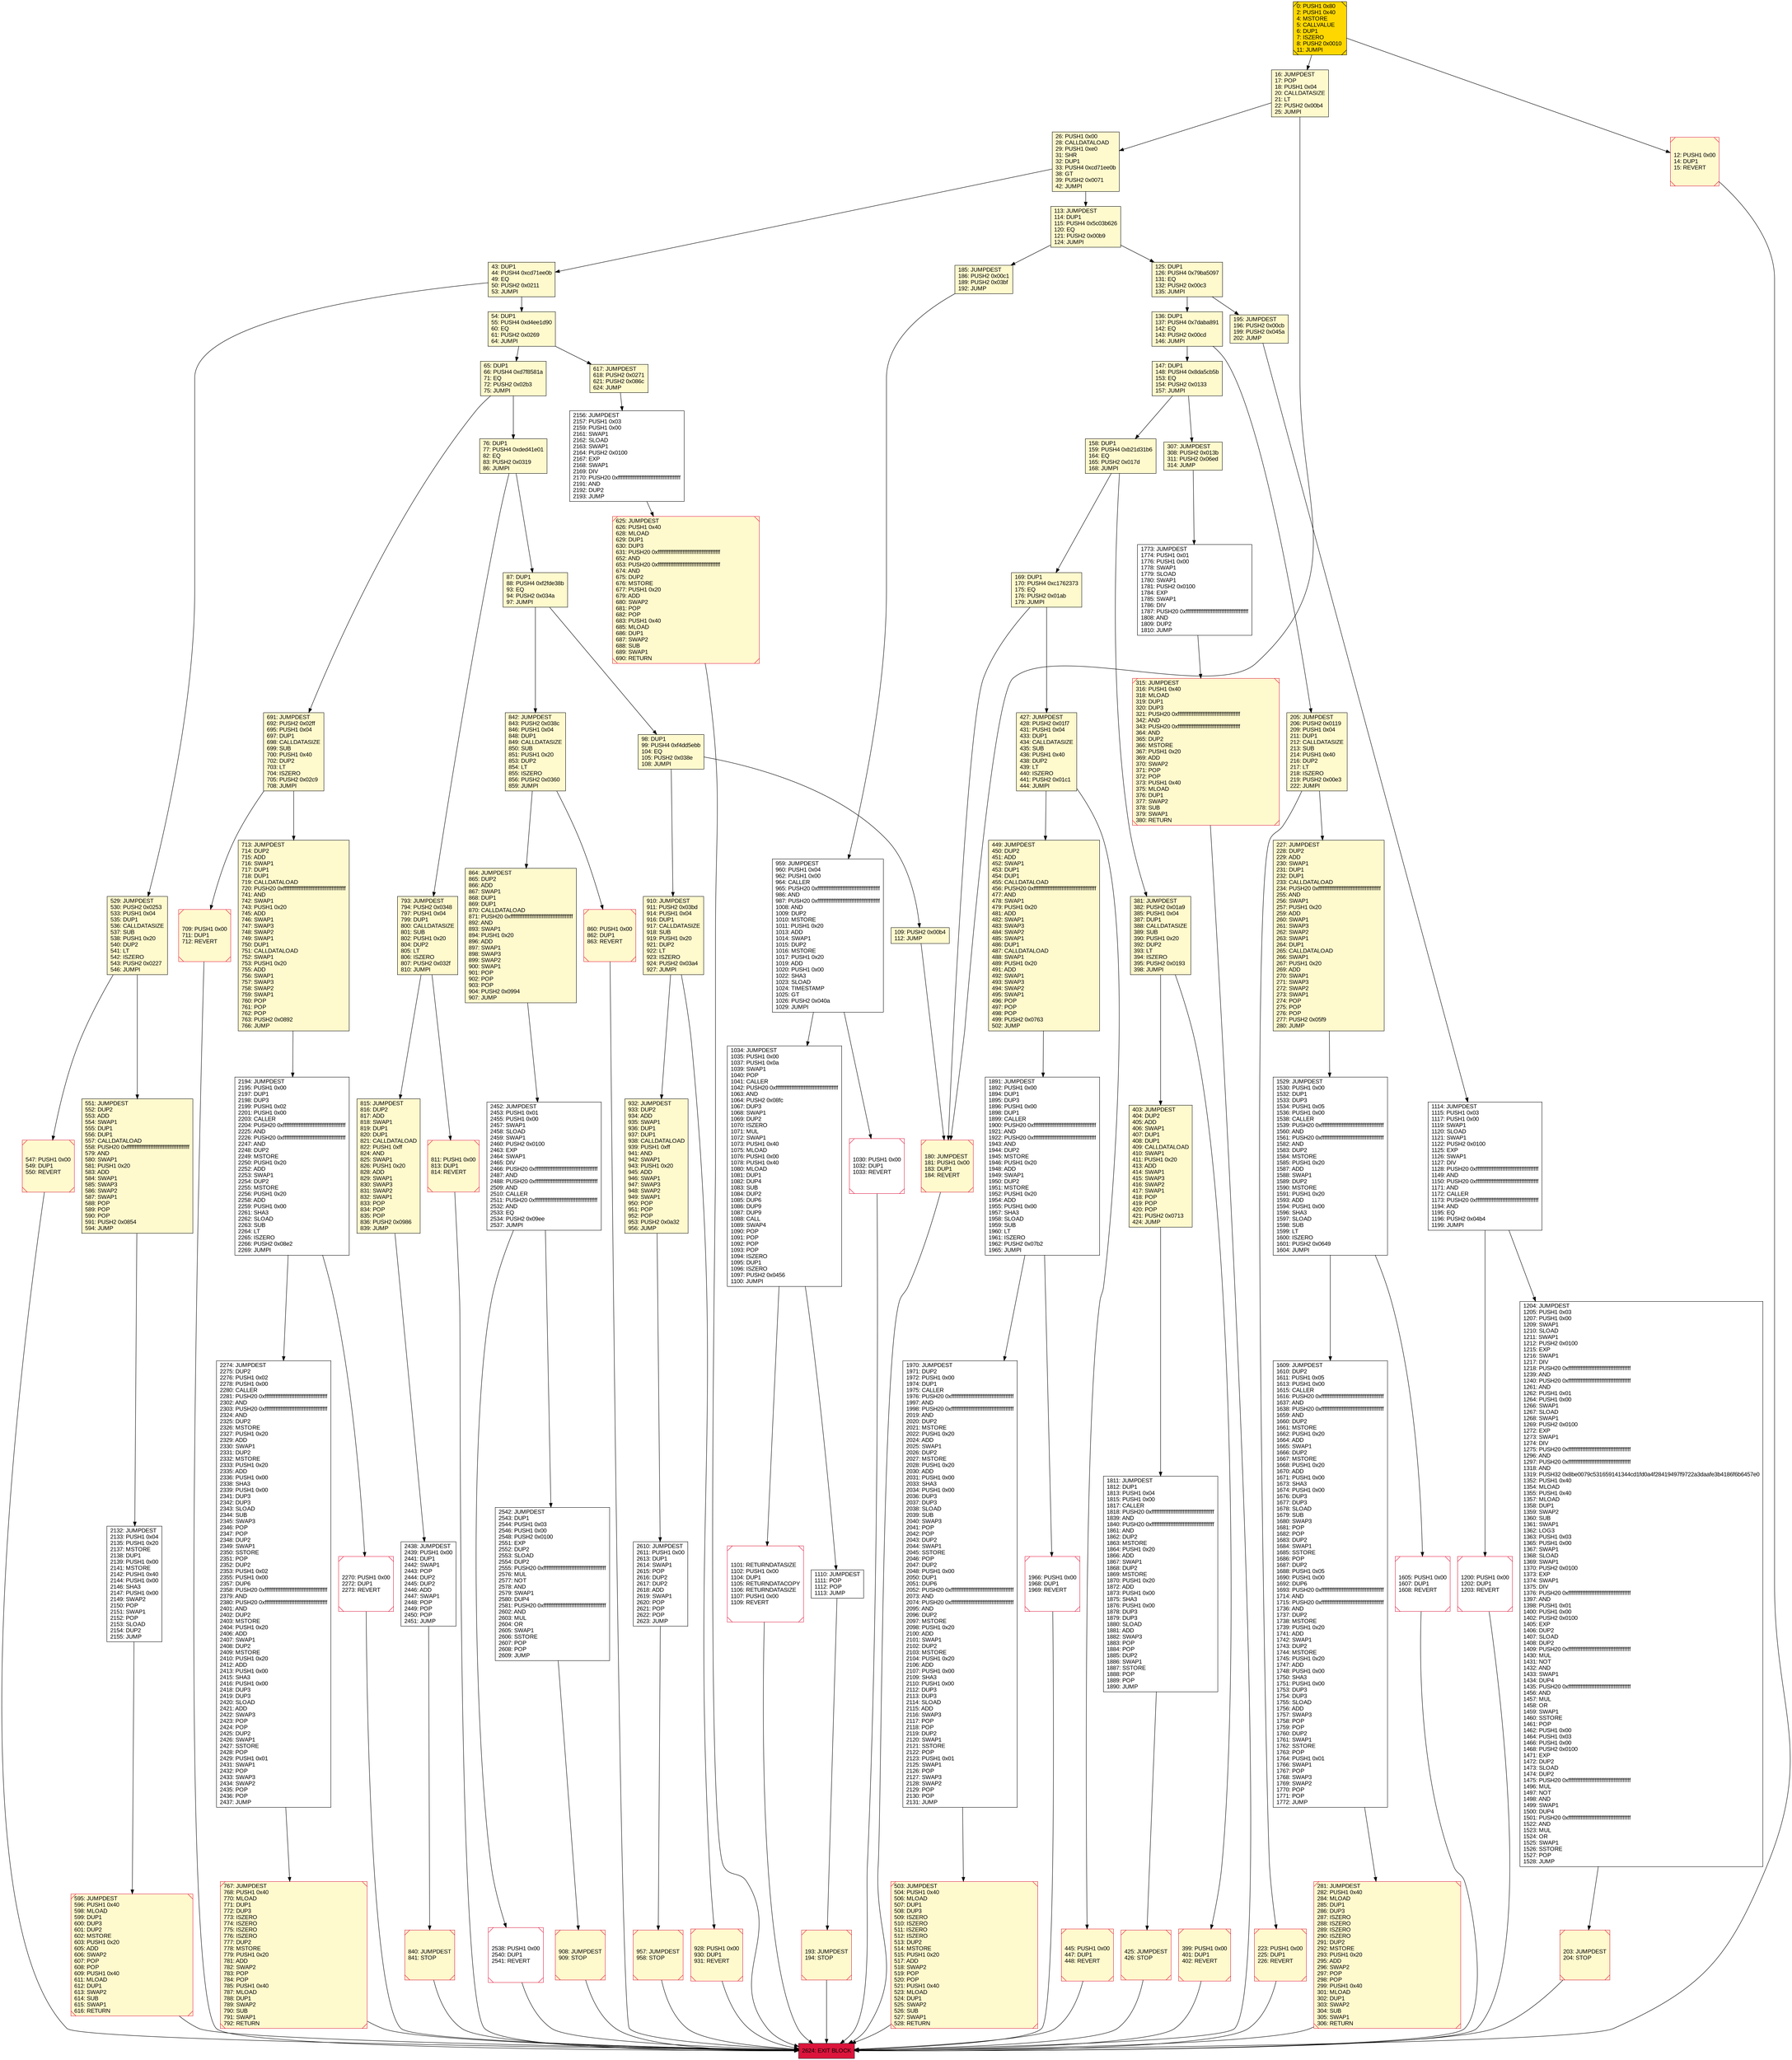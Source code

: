 digraph G {
bgcolor=transparent rankdir=UD;
node [shape=box style=filled color=black fillcolor=white fontname=arial fontcolor=black];
842 [label="842: JUMPDEST\l843: PUSH2 0x038c\l846: PUSH1 0x04\l848: DUP1\l849: CALLDATASIZE\l850: SUB\l851: PUSH1 0x20\l853: DUP2\l854: LT\l855: ISZERO\l856: PUSH2 0x0360\l859: JUMPI\l" fillcolor=lemonchiffon ];
928 [label="928: PUSH1 0x00\l930: DUP1\l931: REVERT\l" fillcolor=lemonchiffon shape=Msquare color=crimson ];
547 [label="547: PUSH1 0x00\l549: DUP1\l550: REVERT\l" fillcolor=lemonchiffon shape=Msquare color=crimson ];
932 [label="932: JUMPDEST\l933: DUP2\l934: ADD\l935: SWAP1\l936: DUP1\l937: DUP1\l938: CALLDATALOAD\l939: PUSH1 0xff\l941: AND\l942: SWAP1\l943: PUSH1 0x20\l945: ADD\l946: SWAP1\l947: SWAP3\l948: SWAP2\l949: SWAP1\l950: POP\l951: POP\l952: POP\l953: PUSH2 0x0a32\l956: JUMP\l" fillcolor=lemonchiffon ];
109 [label="109: PUSH2 0x00b4\l112: JUMP\l" fillcolor=lemonchiffon ];
811 [label="811: PUSH1 0x00\l813: DUP1\l814: REVERT\l" fillcolor=lemonchiffon shape=Msquare color=crimson ];
617 [label="617: JUMPDEST\l618: PUSH2 0x0271\l621: PUSH2 0x086c\l624: JUMP\l" fillcolor=lemonchiffon ];
2132 [label="2132: JUMPDEST\l2133: PUSH1 0x04\l2135: PUSH1 0x20\l2137: MSTORE\l2138: DUP1\l2139: PUSH1 0x00\l2141: MSTORE\l2142: PUSH1 0x40\l2144: PUSH1 0x00\l2146: SHA3\l2147: PUSH1 0x00\l2149: SWAP2\l2150: POP\l2151: SWAP1\l2152: POP\l2153: SLOAD\l2154: DUP2\l2155: JUMP\l" ];
1204 [label="1204: JUMPDEST\l1205: PUSH1 0x03\l1207: PUSH1 0x00\l1209: SWAP1\l1210: SLOAD\l1211: SWAP1\l1212: PUSH2 0x0100\l1215: EXP\l1216: SWAP1\l1217: DIV\l1218: PUSH20 0xffffffffffffffffffffffffffffffffffffffff\l1239: AND\l1240: PUSH20 0xffffffffffffffffffffffffffffffffffffffff\l1261: AND\l1262: PUSH1 0x01\l1264: PUSH1 0x00\l1266: SWAP1\l1267: SLOAD\l1268: SWAP1\l1269: PUSH2 0x0100\l1272: EXP\l1273: SWAP1\l1274: DIV\l1275: PUSH20 0xffffffffffffffffffffffffffffffffffffffff\l1296: AND\l1297: PUSH20 0xffffffffffffffffffffffffffffffffffffffff\l1318: AND\l1319: PUSH32 0x8be0079c531659141344cd1fd0a4f28419497f9722a3daafe3b4186f6b6457e0\l1352: PUSH1 0x40\l1354: MLOAD\l1355: PUSH1 0x40\l1357: MLOAD\l1358: DUP1\l1359: SWAP2\l1360: SUB\l1361: SWAP1\l1362: LOG3\l1363: PUSH1 0x03\l1365: PUSH1 0x00\l1367: SWAP1\l1368: SLOAD\l1369: SWAP1\l1370: PUSH2 0x0100\l1373: EXP\l1374: SWAP1\l1375: DIV\l1376: PUSH20 0xffffffffffffffffffffffffffffffffffffffff\l1397: AND\l1398: PUSH1 0x01\l1400: PUSH1 0x00\l1402: PUSH2 0x0100\l1405: EXP\l1406: DUP2\l1407: SLOAD\l1408: DUP2\l1409: PUSH20 0xffffffffffffffffffffffffffffffffffffffff\l1430: MUL\l1431: NOT\l1432: AND\l1433: SWAP1\l1434: DUP4\l1435: PUSH20 0xffffffffffffffffffffffffffffffffffffffff\l1456: AND\l1457: MUL\l1458: OR\l1459: SWAP1\l1460: SSTORE\l1461: POP\l1462: PUSH1 0x00\l1464: PUSH1 0x03\l1466: PUSH1 0x00\l1468: PUSH2 0x0100\l1471: EXP\l1472: DUP2\l1473: SLOAD\l1474: DUP2\l1475: PUSH20 0xffffffffffffffffffffffffffffffffffffffff\l1496: MUL\l1497: NOT\l1498: AND\l1499: SWAP1\l1500: DUP4\l1501: PUSH20 0xffffffffffffffffffffffffffffffffffffffff\l1522: AND\l1523: MUL\l1524: OR\l1525: SWAP1\l1526: SSTORE\l1527: POP\l1528: JUMP\l" ];
1966 [label="1966: PUSH1 0x00\l1968: DUP1\l1969: REVERT\l" shape=Msquare color=crimson ];
1200 [label="1200: PUSH1 0x00\l1202: DUP1\l1203: REVERT\l" shape=Msquare color=crimson ];
65 [label="65: DUP1\l66: PUSH4 0xd7f8581a\l71: EQ\l72: PUSH2 0x02b3\l75: JUMPI\l" fillcolor=lemonchiffon ];
205 [label="205: JUMPDEST\l206: PUSH2 0x0119\l209: PUSH1 0x04\l211: DUP1\l212: CALLDATASIZE\l213: SUB\l214: PUSH1 0x40\l216: DUP2\l217: LT\l218: ISZERO\l219: PUSH2 0x00e3\l222: JUMPI\l" fillcolor=lemonchiffon ];
76 [label="76: DUP1\l77: PUSH4 0xded41e01\l82: EQ\l83: PUSH2 0x0319\l86: JUMPI\l" fillcolor=lemonchiffon ];
125 [label="125: DUP1\l126: PUSH4 0x79ba5097\l131: EQ\l132: PUSH2 0x00c3\l135: JUMPI\l" fillcolor=lemonchiffon ];
195 [label="195: JUMPDEST\l196: PUSH2 0x00cb\l199: PUSH2 0x045a\l202: JUMP\l" fillcolor=lemonchiffon ];
908 [label="908: JUMPDEST\l909: STOP\l" fillcolor=lemonchiffon shape=Msquare color=crimson ];
0 [label="0: PUSH1 0x80\l2: PUSH1 0x40\l4: MSTORE\l5: CALLVALUE\l6: DUP1\l7: ISZERO\l8: PUSH2 0x0010\l11: JUMPI\l" fillcolor=lemonchiffon shape=Msquare fillcolor=gold ];
1970 [label="1970: JUMPDEST\l1971: DUP2\l1972: PUSH1 0x00\l1974: DUP1\l1975: CALLER\l1976: PUSH20 0xffffffffffffffffffffffffffffffffffffffff\l1997: AND\l1998: PUSH20 0xffffffffffffffffffffffffffffffffffffffff\l2019: AND\l2020: DUP2\l2021: MSTORE\l2022: PUSH1 0x20\l2024: ADD\l2025: SWAP1\l2026: DUP2\l2027: MSTORE\l2028: PUSH1 0x20\l2030: ADD\l2031: PUSH1 0x00\l2033: SHA3\l2034: PUSH1 0x00\l2036: DUP3\l2037: DUP3\l2038: SLOAD\l2039: SUB\l2040: SWAP3\l2041: POP\l2042: POP\l2043: DUP2\l2044: SWAP1\l2045: SSTORE\l2046: POP\l2047: DUP2\l2048: PUSH1 0x00\l2050: DUP1\l2051: DUP6\l2052: PUSH20 0xffffffffffffffffffffffffffffffffffffffff\l2073: AND\l2074: PUSH20 0xffffffffffffffffffffffffffffffffffffffff\l2095: AND\l2096: DUP2\l2097: MSTORE\l2098: PUSH1 0x20\l2100: ADD\l2101: SWAP1\l2102: DUP2\l2103: MSTORE\l2104: PUSH1 0x20\l2106: ADD\l2107: PUSH1 0x00\l2109: SHA3\l2110: PUSH1 0x00\l2112: DUP3\l2113: DUP3\l2114: SLOAD\l2115: ADD\l2116: SWAP3\l2117: POP\l2118: POP\l2119: DUP2\l2120: SWAP1\l2121: SSTORE\l2122: POP\l2123: PUSH1 0x01\l2125: SWAP1\l2126: POP\l2127: SWAP3\l2128: SWAP2\l2129: POP\l2130: POP\l2131: JUMP\l" ];
54 [label="54: DUP1\l55: PUSH4 0xd4ee1d90\l60: EQ\l61: PUSH2 0x0269\l64: JUMPI\l" fillcolor=lemonchiffon ];
136 [label="136: DUP1\l137: PUSH4 0x7daba891\l142: EQ\l143: PUSH2 0x00cd\l146: JUMPI\l" fillcolor=lemonchiffon ];
910 [label="910: JUMPDEST\l911: PUSH2 0x03bd\l914: PUSH1 0x04\l916: DUP1\l917: CALLDATASIZE\l918: SUB\l919: PUSH1 0x20\l921: DUP2\l922: LT\l923: ISZERO\l924: PUSH2 0x03a4\l927: JUMPI\l" fillcolor=lemonchiffon ];
445 [label="445: PUSH1 0x00\l447: DUP1\l448: REVERT\l" fillcolor=lemonchiffon shape=Msquare color=crimson ];
1114 [label="1114: JUMPDEST\l1115: PUSH1 0x03\l1117: PUSH1 0x00\l1119: SWAP1\l1120: SLOAD\l1121: SWAP1\l1122: PUSH2 0x0100\l1125: EXP\l1126: SWAP1\l1127: DIV\l1128: PUSH20 0xffffffffffffffffffffffffffffffffffffffff\l1149: AND\l1150: PUSH20 0xffffffffffffffffffffffffffffffffffffffff\l1171: AND\l1172: CALLER\l1173: PUSH20 0xffffffffffffffffffffffffffffffffffffffff\l1194: AND\l1195: EQ\l1196: PUSH2 0x04b4\l1199: JUMPI\l" ];
1110 [label="1110: JUMPDEST\l1111: POP\l1112: POP\l1113: JUMP\l" ];
449 [label="449: JUMPDEST\l450: DUP2\l451: ADD\l452: SWAP1\l453: DUP1\l454: DUP1\l455: CALLDATALOAD\l456: PUSH20 0xffffffffffffffffffffffffffffffffffffffff\l477: AND\l478: SWAP1\l479: PUSH1 0x20\l481: ADD\l482: SWAP1\l483: SWAP3\l484: SWAP2\l485: SWAP1\l486: DUP1\l487: CALLDATALOAD\l488: SWAP1\l489: PUSH1 0x20\l491: ADD\l492: SWAP1\l493: SWAP3\l494: SWAP2\l495: SWAP1\l496: POP\l497: POP\l498: POP\l499: PUSH2 0x0763\l502: JUMP\l" fillcolor=lemonchiffon ];
427 [label="427: JUMPDEST\l428: PUSH2 0x01f7\l431: PUSH1 0x04\l433: DUP1\l434: CALLDATASIZE\l435: SUB\l436: PUSH1 0x40\l438: DUP2\l439: LT\l440: ISZERO\l441: PUSH2 0x01c1\l444: JUMPI\l" fillcolor=lemonchiffon ];
2194 [label="2194: JUMPDEST\l2195: PUSH1 0x00\l2197: DUP1\l2198: DUP3\l2199: PUSH1 0x02\l2201: PUSH1 0x00\l2203: CALLER\l2204: PUSH20 0xffffffffffffffffffffffffffffffffffffffff\l2225: AND\l2226: PUSH20 0xffffffffffffffffffffffffffffffffffffffff\l2247: AND\l2248: DUP2\l2249: MSTORE\l2250: PUSH1 0x20\l2252: ADD\l2253: SWAP1\l2254: DUP2\l2255: MSTORE\l2256: PUSH1 0x20\l2258: ADD\l2259: PUSH1 0x00\l2261: SHA3\l2262: SLOAD\l2263: SUB\l2264: LT\l2265: ISZERO\l2266: PUSH2 0x08e2\l2269: JUMPI\l" ];
625 [label="625: JUMPDEST\l626: PUSH1 0x40\l628: MLOAD\l629: DUP1\l630: DUP3\l631: PUSH20 0xffffffffffffffffffffffffffffffffffffffff\l652: AND\l653: PUSH20 0xffffffffffffffffffffffffffffffffffffffff\l674: AND\l675: DUP2\l676: MSTORE\l677: PUSH1 0x20\l679: ADD\l680: SWAP2\l681: POP\l682: POP\l683: PUSH1 0x40\l685: MLOAD\l686: DUP1\l687: SWAP2\l688: SUB\l689: SWAP1\l690: RETURN\l" fillcolor=lemonchiffon shape=Msquare color=crimson ];
281 [label="281: JUMPDEST\l282: PUSH1 0x40\l284: MLOAD\l285: DUP1\l286: DUP3\l287: ISZERO\l288: ISZERO\l289: ISZERO\l290: ISZERO\l291: DUP2\l292: MSTORE\l293: PUSH1 0x20\l295: ADD\l296: SWAP2\l297: POP\l298: POP\l299: PUSH1 0x40\l301: MLOAD\l302: DUP1\l303: SWAP2\l304: SUB\l305: SWAP1\l306: RETURN\l" fillcolor=lemonchiffon shape=Msquare color=crimson ];
1030 [label="1030: PUSH1 0x00\l1032: DUP1\l1033: REVERT\l" shape=Msquare color=crimson ];
1891 [label="1891: JUMPDEST\l1892: PUSH1 0x00\l1894: DUP1\l1895: DUP3\l1896: PUSH1 0x00\l1898: DUP1\l1899: CALLER\l1900: PUSH20 0xffffffffffffffffffffffffffffffffffffffff\l1921: AND\l1922: PUSH20 0xffffffffffffffffffffffffffffffffffffffff\l1943: AND\l1944: DUP2\l1945: MSTORE\l1946: PUSH1 0x20\l1948: ADD\l1949: SWAP1\l1950: DUP2\l1951: MSTORE\l1952: PUSH1 0x20\l1954: ADD\l1955: PUSH1 0x00\l1957: SHA3\l1958: SLOAD\l1959: SUB\l1960: LT\l1961: ISZERO\l1962: PUSH2 0x07b2\l1965: JUMPI\l" ];
957 [label="957: JUMPDEST\l958: STOP\l" fillcolor=lemonchiffon shape=Msquare color=crimson ];
1811 [label="1811: JUMPDEST\l1812: DUP1\l1813: PUSH1 0x04\l1815: PUSH1 0x00\l1817: CALLER\l1818: PUSH20 0xffffffffffffffffffffffffffffffffffffffff\l1839: AND\l1840: PUSH20 0xffffffffffffffffffffffffffffffffffffffff\l1861: AND\l1862: DUP2\l1863: MSTORE\l1864: PUSH1 0x20\l1866: ADD\l1867: SWAP1\l1868: DUP2\l1869: MSTORE\l1870: PUSH1 0x20\l1872: ADD\l1873: PUSH1 0x00\l1875: SHA3\l1876: PUSH1 0x00\l1878: DUP3\l1879: DUP3\l1880: SLOAD\l1881: ADD\l1882: SWAP3\l1883: POP\l1884: POP\l1885: DUP2\l1886: SWAP1\l1887: SSTORE\l1888: POP\l1889: POP\l1890: JUMP\l" ];
864 [label="864: JUMPDEST\l865: DUP2\l866: ADD\l867: SWAP1\l868: DUP1\l869: DUP1\l870: CALLDATALOAD\l871: PUSH20 0xffffffffffffffffffffffffffffffffffffffff\l892: AND\l893: SWAP1\l894: PUSH1 0x20\l896: ADD\l897: SWAP1\l898: SWAP3\l899: SWAP2\l900: SWAP1\l901: POP\l902: POP\l903: POP\l904: PUSH2 0x0994\l907: JUMP\l" fillcolor=lemonchiffon ];
12 [label="12: PUSH1 0x00\l14: DUP1\l15: REVERT\l" fillcolor=lemonchiffon shape=Msquare color=crimson ];
169 [label="169: DUP1\l170: PUSH4 0xc1762373\l175: EQ\l176: PUSH2 0x01ab\l179: JUMPI\l" fillcolor=lemonchiffon ];
87 [label="87: DUP1\l88: PUSH4 0xf2fde38b\l93: EQ\l94: PUSH2 0x034a\l97: JUMPI\l" fillcolor=lemonchiffon ];
399 [label="399: PUSH1 0x00\l401: DUP1\l402: REVERT\l" fillcolor=lemonchiffon shape=Msquare color=crimson ];
180 [label="180: JUMPDEST\l181: PUSH1 0x00\l183: DUP1\l184: REVERT\l" fillcolor=lemonchiffon shape=Msquare color=crimson ];
227 [label="227: JUMPDEST\l228: DUP2\l229: ADD\l230: SWAP1\l231: DUP1\l232: DUP1\l233: CALLDATALOAD\l234: PUSH20 0xffffffffffffffffffffffffffffffffffffffff\l255: AND\l256: SWAP1\l257: PUSH1 0x20\l259: ADD\l260: SWAP1\l261: SWAP3\l262: SWAP2\l263: SWAP1\l264: DUP1\l265: CALLDATALOAD\l266: SWAP1\l267: PUSH1 0x20\l269: ADD\l270: SWAP1\l271: SWAP3\l272: SWAP2\l273: SWAP1\l274: POP\l275: POP\l276: POP\l277: PUSH2 0x05f9\l280: JUMP\l" fillcolor=lemonchiffon ];
2452 [label="2452: JUMPDEST\l2453: PUSH1 0x01\l2455: PUSH1 0x00\l2457: SWAP1\l2458: SLOAD\l2459: SWAP1\l2460: PUSH2 0x0100\l2463: EXP\l2464: SWAP1\l2465: DIV\l2466: PUSH20 0xffffffffffffffffffffffffffffffffffffffff\l2487: AND\l2488: PUSH20 0xffffffffffffffffffffffffffffffffffffffff\l2509: AND\l2510: CALLER\l2511: PUSH20 0xffffffffffffffffffffffffffffffffffffffff\l2532: AND\l2533: EQ\l2534: PUSH2 0x09ee\l2537: JUMPI\l" ];
307 [label="307: JUMPDEST\l308: PUSH2 0x013b\l311: PUSH2 0x06ed\l314: JUMP\l" fillcolor=lemonchiffon ];
959 [label="959: JUMPDEST\l960: PUSH1 0x04\l962: PUSH1 0x00\l964: CALLER\l965: PUSH20 0xffffffffffffffffffffffffffffffffffffffff\l986: AND\l987: PUSH20 0xffffffffffffffffffffffffffffffffffffffff\l1008: AND\l1009: DUP2\l1010: MSTORE\l1011: PUSH1 0x20\l1013: ADD\l1014: SWAP1\l1015: DUP2\l1016: MSTORE\l1017: PUSH1 0x20\l1019: ADD\l1020: PUSH1 0x00\l1022: SHA3\l1023: SLOAD\l1024: TIMESTAMP\l1025: GT\l1026: PUSH2 0x040a\l1029: JUMPI\l" ];
815 [label="815: JUMPDEST\l816: DUP2\l817: ADD\l818: SWAP1\l819: DUP1\l820: DUP1\l821: CALLDATALOAD\l822: PUSH1 0xff\l824: AND\l825: SWAP1\l826: PUSH1 0x20\l828: ADD\l829: SWAP1\l830: SWAP3\l831: SWAP2\l832: SWAP1\l833: POP\l834: POP\l835: POP\l836: PUSH2 0x0986\l839: JUMP\l" fillcolor=lemonchiffon ];
691 [label="691: JUMPDEST\l692: PUSH2 0x02ff\l695: PUSH1 0x04\l697: DUP1\l698: CALLDATASIZE\l699: SUB\l700: PUSH1 0x40\l702: DUP2\l703: LT\l704: ISZERO\l705: PUSH2 0x02c9\l708: JUMPI\l" fillcolor=lemonchiffon ];
43 [label="43: DUP1\l44: PUSH4 0xcd71ee0b\l49: EQ\l50: PUSH2 0x0211\l53: JUMPI\l" fillcolor=lemonchiffon ];
425 [label="425: JUMPDEST\l426: STOP\l" fillcolor=lemonchiffon shape=Msquare color=crimson ];
381 [label="381: JUMPDEST\l382: PUSH2 0x01a9\l385: PUSH1 0x04\l387: DUP1\l388: CALLDATASIZE\l389: SUB\l390: PUSH1 0x20\l392: DUP2\l393: LT\l394: ISZERO\l395: PUSH2 0x0193\l398: JUMPI\l" fillcolor=lemonchiffon ];
1609 [label="1609: JUMPDEST\l1610: DUP2\l1611: PUSH1 0x05\l1613: PUSH1 0x00\l1615: CALLER\l1616: PUSH20 0xffffffffffffffffffffffffffffffffffffffff\l1637: AND\l1638: PUSH20 0xffffffffffffffffffffffffffffffffffffffff\l1659: AND\l1660: DUP2\l1661: MSTORE\l1662: PUSH1 0x20\l1664: ADD\l1665: SWAP1\l1666: DUP2\l1667: MSTORE\l1668: PUSH1 0x20\l1670: ADD\l1671: PUSH1 0x00\l1673: SHA3\l1674: PUSH1 0x00\l1676: DUP3\l1677: DUP3\l1678: SLOAD\l1679: SUB\l1680: SWAP3\l1681: POP\l1682: POP\l1683: DUP2\l1684: SWAP1\l1685: SSTORE\l1686: POP\l1687: DUP2\l1688: PUSH1 0x05\l1690: PUSH1 0x00\l1692: DUP6\l1693: PUSH20 0xffffffffffffffffffffffffffffffffffffffff\l1714: AND\l1715: PUSH20 0xffffffffffffffffffffffffffffffffffffffff\l1736: AND\l1737: DUP2\l1738: MSTORE\l1739: PUSH1 0x20\l1741: ADD\l1742: SWAP1\l1743: DUP2\l1744: MSTORE\l1745: PUSH1 0x20\l1747: ADD\l1748: PUSH1 0x00\l1750: SHA3\l1751: PUSH1 0x00\l1753: DUP3\l1754: DUP3\l1755: SLOAD\l1756: ADD\l1757: SWAP3\l1758: POP\l1759: POP\l1760: DUP2\l1761: SWAP1\l1762: SSTORE\l1763: POP\l1764: PUSH1 0x01\l1766: SWAP1\l1767: POP\l1768: SWAP3\l1769: SWAP2\l1770: POP\l1771: POP\l1772: JUMP\l" ];
1034 [label="1034: JUMPDEST\l1035: PUSH1 0x00\l1037: PUSH1 0x0a\l1039: SWAP1\l1040: POP\l1041: CALLER\l1042: PUSH20 0xffffffffffffffffffffffffffffffffffffffff\l1063: AND\l1064: PUSH2 0x08fc\l1067: DUP3\l1068: SWAP1\l1069: DUP2\l1070: ISZERO\l1071: MUL\l1072: SWAP1\l1073: PUSH1 0x40\l1075: MLOAD\l1076: PUSH1 0x00\l1078: PUSH1 0x40\l1080: MLOAD\l1081: DUP1\l1082: DUP4\l1083: SUB\l1084: DUP2\l1085: DUP6\l1086: DUP9\l1087: DUP9\l1088: CALL\l1089: SWAP4\l1090: POP\l1091: POP\l1092: POP\l1093: POP\l1094: ISZERO\l1095: DUP1\l1096: ISZERO\l1097: PUSH2 0x0456\l1100: JUMPI\l" ];
2624 [label="2624: EXIT BLOCK\l" fillcolor=crimson ];
767 [label="767: JUMPDEST\l768: PUSH1 0x40\l770: MLOAD\l771: DUP1\l772: DUP3\l773: ISZERO\l774: ISZERO\l775: ISZERO\l776: ISZERO\l777: DUP2\l778: MSTORE\l779: PUSH1 0x20\l781: ADD\l782: SWAP2\l783: POP\l784: POP\l785: PUSH1 0x40\l787: MLOAD\l788: DUP1\l789: SWAP2\l790: SUB\l791: SWAP1\l792: RETURN\l" fillcolor=lemonchiffon shape=Msquare color=crimson ];
147 [label="147: DUP1\l148: PUSH4 0x8da5cb5b\l153: EQ\l154: PUSH2 0x0133\l157: JUMPI\l" fillcolor=lemonchiffon ];
503 [label="503: JUMPDEST\l504: PUSH1 0x40\l506: MLOAD\l507: DUP1\l508: DUP3\l509: ISZERO\l510: ISZERO\l511: ISZERO\l512: ISZERO\l513: DUP2\l514: MSTORE\l515: PUSH1 0x20\l517: ADD\l518: SWAP2\l519: POP\l520: POP\l521: PUSH1 0x40\l523: MLOAD\l524: DUP1\l525: SWAP2\l526: SUB\l527: SWAP1\l528: RETURN\l" fillcolor=lemonchiffon shape=Msquare color=crimson ];
2538 [label="2538: PUSH1 0x00\l2540: DUP1\l2541: REVERT\l" shape=Msquare color=crimson ];
26 [label="26: PUSH1 0x00\l28: CALLDATALOAD\l29: PUSH1 0xe0\l31: SHR\l32: DUP1\l33: PUSH4 0xcd71ee0b\l38: GT\l39: PUSH2 0x0071\l42: JUMPI\l" fillcolor=lemonchiffon ];
2438 [label="2438: JUMPDEST\l2439: PUSH1 0x00\l2441: DUP1\l2442: SWAP1\l2443: POP\l2444: DUP2\l2445: DUP2\l2446: ADD\l2447: SWAP1\l2448: POP\l2449: POP\l2450: POP\l2451: JUMP\l" ];
185 [label="185: JUMPDEST\l186: PUSH2 0x00c1\l189: PUSH2 0x03bf\l192: JUMP\l" fillcolor=lemonchiffon ];
193 [label="193: JUMPDEST\l194: STOP\l" fillcolor=lemonchiffon shape=Msquare color=crimson ];
1101 [label="1101: RETURNDATASIZE\l1102: PUSH1 0x00\l1104: DUP1\l1105: RETURNDATACOPY\l1106: RETURNDATASIZE\l1107: PUSH1 0x00\l1109: REVERT\l" shape=Msquare color=crimson ];
1529 [label="1529: JUMPDEST\l1530: PUSH1 0x00\l1532: DUP1\l1533: DUP3\l1534: PUSH1 0x05\l1536: PUSH1 0x00\l1538: CALLER\l1539: PUSH20 0xffffffffffffffffffffffffffffffffffffffff\l1560: AND\l1561: PUSH20 0xffffffffffffffffffffffffffffffffffffffff\l1582: AND\l1583: DUP2\l1584: MSTORE\l1585: PUSH1 0x20\l1587: ADD\l1588: SWAP1\l1589: DUP2\l1590: MSTORE\l1591: PUSH1 0x20\l1593: ADD\l1594: PUSH1 0x00\l1596: SHA3\l1597: SLOAD\l1598: SUB\l1599: LT\l1600: ISZERO\l1601: PUSH2 0x0649\l1604: JUMPI\l" ];
840 [label="840: JUMPDEST\l841: STOP\l" fillcolor=lemonchiffon shape=Msquare color=crimson ];
2156 [label="2156: JUMPDEST\l2157: PUSH1 0x03\l2159: PUSH1 0x00\l2161: SWAP1\l2162: SLOAD\l2163: SWAP1\l2164: PUSH2 0x0100\l2167: EXP\l2168: SWAP1\l2169: DIV\l2170: PUSH20 0xffffffffffffffffffffffffffffffffffffffff\l2191: AND\l2192: DUP2\l2193: JUMP\l" ];
203 [label="203: JUMPDEST\l204: STOP\l" fillcolor=lemonchiffon shape=Msquare color=crimson ];
595 [label="595: JUMPDEST\l596: PUSH1 0x40\l598: MLOAD\l599: DUP1\l600: DUP3\l601: DUP2\l602: MSTORE\l603: PUSH1 0x20\l605: ADD\l606: SWAP2\l607: POP\l608: POP\l609: PUSH1 0x40\l611: MLOAD\l612: DUP1\l613: SWAP2\l614: SUB\l615: SWAP1\l616: RETURN\l" fillcolor=lemonchiffon shape=Msquare color=crimson ];
2610 [label="2610: JUMPDEST\l2611: PUSH1 0x00\l2613: DUP1\l2614: SWAP1\l2615: POP\l2616: DUP2\l2617: DUP2\l2618: ADD\l2619: SWAP1\l2620: POP\l2621: POP\l2622: POP\l2623: JUMP\l" ];
793 [label="793: JUMPDEST\l794: PUSH2 0x0348\l797: PUSH1 0x04\l799: DUP1\l800: CALLDATASIZE\l801: SUB\l802: PUSH1 0x20\l804: DUP2\l805: LT\l806: ISZERO\l807: PUSH2 0x032f\l810: JUMPI\l" fillcolor=lemonchiffon ];
709 [label="709: PUSH1 0x00\l711: DUP1\l712: REVERT\l" fillcolor=lemonchiffon shape=Msquare color=crimson ];
1605 [label="1605: PUSH1 0x00\l1607: DUP1\l1608: REVERT\l" shape=Msquare color=crimson ];
2274 [label="2274: JUMPDEST\l2275: DUP2\l2276: PUSH1 0x02\l2278: PUSH1 0x00\l2280: CALLER\l2281: PUSH20 0xffffffffffffffffffffffffffffffffffffffff\l2302: AND\l2303: PUSH20 0xffffffffffffffffffffffffffffffffffffffff\l2324: AND\l2325: DUP2\l2326: MSTORE\l2327: PUSH1 0x20\l2329: ADD\l2330: SWAP1\l2331: DUP2\l2332: MSTORE\l2333: PUSH1 0x20\l2335: ADD\l2336: PUSH1 0x00\l2338: SHA3\l2339: PUSH1 0x00\l2341: DUP3\l2342: DUP3\l2343: SLOAD\l2344: SUB\l2345: SWAP3\l2346: POP\l2347: POP\l2348: DUP2\l2349: SWAP1\l2350: SSTORE\l2351: POP\l2352: DUP2\l2353: PUSH1 0x02\l2355: PUSH1 0x00\l2357: DUP6\l2358: PUSH20 0xffffffffffffffffffffffffffffffffffffffff\l2379: AND\l2380: PUSH20 0xffffffffffffffffffffffffffffffffffffffff\l2401: AND\l2402: DUP2\l2403: MSTORE\l2404: PUSH1 0x20\l2406: ADD\l2407: SWAP1\l2408: DUP2\l2409: MSTORE\l2410: PUSH1 0x20\l2412: ADD\l2413: PUSH1 0x00\l2415: SHA3\l2416: PUSH1 0x00\l2418: DUP3\l2419: DUP3\l2420: SLOAD\l2421: ADD\l2422: SWAP3\l2423: POP\l2424: POP\l2425: DUP2\l2426: SWAP1\l2427: SSTORE\l2428: POP\l2429: PUSH1 0x01\l2431: SWAP1\l2432: POP\l2433: SWAP3\l2434: SWAP2\l2435: POP\l2436: POP\l2437: JUMP\l" ];
2542 [label="2542: JUMPDEST\l2543: DUP1\l2544: PUSH1 0x03\l2546: PUSH1 0x00\l2548: PUSH2 0x0100\l2551: EXP\l2552: DUP2\l2553: SLOAD\l2554: DUP2\l2555: PUSH20 0xffffffffffffffffffffffffffffffffffffffff\l2576: MUL\l2577: NOT\l2578: AND\l2579: SWAP1\l2580: DUP4\l2581: PUSH20 0xffffffffffffffffffffffffffffffffffffffff\l2602: AND\l2603: MUL\l2604: OR\l2605: SWAP1\l2606: SSTORE\l2607: POP\l2608: POP\l2609: JUMP\l" ];
315 [label="315: JUMPDEST\l316: PUSH1 0x40\l318: MLOAD\l319: DUP1\l320: DUP3\l321: PUSH20 0xffffffffffffffffffffffffffffffffffffffff\l342: AND\l343: PUSH20 0xffffffffffffffffffffffffffffffffffffffff\l364: AND\l365: DUP2\l366: MSTORE\l367: PUSH1 0x20\l369: ADD\l370: SWAP2\l371: POP\l372: POP\l373: PUSH1 0x40\l375: MLOAD\l376: DUP1\l377: SWAP2\l378: SUB\l379: SWAP1\l380: RETURN\l" fillcolor=lemonchiffon shape=Msquare color=crimson ];
713 [label="713: JUMPDEST\l714: DUP2\l715: ADD\l716: SWAP1\l717: DUP1\l718: DUP1\l719: CALLDATALOAD\l720: PUSH20 0xffffffffffffffffffffffffffffffffffffffff\l741: AND\l742: SWAP1\l743: PUSH1 0x20\l745: ADD\l746: SWAP1\l747: SWAP3\l748: SWAP2\l749: SWAP1\l750: DUP1\l751: CALLDATALOAD\l752: SWAP1\l753: PUSH1 0x20\l755: ADD\l756: SWAP1\l757: SWAP3\l758: SWAP2\l759: SWAP1\l760: POP\l761: POP\l762: POP\l763: PUSH2 0x0892\l766: JUMP\l" fillcolor=lemonchiffon ];
158 [label="158: DUP1\l159: PUSH4 0xb21d31b6\l164: EQ\l165: PUSH2 0x017d\l168: JUMPI\l" fillcolor=lemonchiffon ];
403 [label="403: JUMPDEST\l404: DUP2\l405: ADD\l406: SWAP1\l407: DUP1\l408: DUP1\l409: CALLDATALOAD\l410: SWAP1\l411: PUSH1 0x20\l413: ADD\l414: SWAP1\l415: SWAP3\l416: SWAP2\l417: SWAP1\l418: POP\l419: POP\l420: POP\l421: PUSH2 0x0713\l424: JUMP\l" fillcolor=lemonchiffon ];
113 [label="113: JUMPDEST\l114: DUP1\l115: PUSH4 0x5c03b626\l120: EQ\l121: PUSH2 0x00b9\l124: JUMPI\l" fillcolor=lemonchiffon ];
1773 [label="1773: JUMPDEST\l1774: PUSH1 0x01\l1776: PUSH1 0x00\l1778: SWAP1\l1779: SLOAD\l1780: SWAP1\l1781: PUSH2 0x0100\l1784: EXP\l1785: SWAP1\l1786: DIV\l1787: PUSH20 0xffffffffffffffffffffffffffffffffffffffff\l1808: AND\l1809: DUP2\l1810: JUMP\l" ];
16 [label="16: JUMPDEST\l17: POP\l18: PUSH1 0x04\l20: CALLDATASIZE\l21: LT\l22: PUSH2 0x00b4\l25: JUMPI\l" fillcolor=lemonchiffon ];
98 [label="98: DUP1\l99: PUSH4 0xf4dd5ebb\l104: EQ\l105: PUSH2 0x038e\l108: JUMPI\l" fillcolor=lemonchiffon ];
551 [label="551: JUMPDEST\l552: DUP2\l553: ADD\l554: SWAP1\l555: DUP1\l556: DUP1\l557: CALLDATALOAD\l558: PUSH20 0xffffffffffffffffffffffffffffffffffffffff\l579: AND\l580: SWAP1\l581: PUSH1 0x20\l583: ADD\l584: SWAP1\l585: SWAP3\l586: SWAP2\l587: SWAP1\l588: POP\l589: POP\l590: POP\l591: PUSH2 0x0854\l594: JUMP\l" fillcolor=lemonchiffon ];
529 [label="529: JUMPDEST\l530: PUSH2 0x0253\l533: PUSH1 0x04\l535: DUP1\l536: CALLDATASIZE\l537: SUB\l538: PUSH1 0x20\l540: DUP2\l541: LT\l542: ISZERO\l543: PUSH2 0x0227\l546: JUMPI\l" fillcolor=lemonchiffon ];
860 [label="860: PUSH1 0x00\l862: DUP1\l863: REVERT\l" fillcolor=lemonchiffon shape=Msquare color=crimson ];
223 [label="223: PUSH1 0x00\l225: DUP1\l226: REVERT\l" fillcolor=lemonchiffon shape=Msquare color=crimson ];
2270 [label="2270: PUSH1 0x00\l2272: DUP1\l2273: REVERT\l" shape=Msquare color=crimson ];
65 -> 76;
427 -> 449;
427 -> 445;
195 -> 1114;
959 -> 1034;
2538 -> 2624;
1114 -> 1200;
54 -> 65;
136 -> 205;
381 -> 399;
193 -> 2624;
1101 -> 2624;
1811 -> 425;
864 -> 2452;
910 -> 932;
1773 -> 315;
1609 -> 281;
203 -> 2624;
16 -> 26;
26 -> 113;
1034 -> 1110;
709 -> 2624;
205 -> 227;
1891 -> 1966;
65 -> 691;
315 -> 2624;
169 -> 427;
449 -> 1891;
109 -> 180;
223 -> 2624;
1529 -> 1605;
2270 -> 2624;
928 -> 2624;
307 -> 1773;
158 -> 169;
403 -> 1811;
1110 -> 193;
1966 -> 2624;
158 -> 381;
381 -> 403;
617 -> 2156;
1200 -> 2624;
1970 -> 503;
793 -> 815;
2452 -> 2542;
691 -> 713;
87 -> 98;
691 -> 709;
908 -> 2624;
445 -> 2624;
815 -> 2438;
2194 -> 2270;
625 -> 2624;
281 -> 2624;
932 -> 2610;
957 -> 2624;
1034 -> 1101;
0 -> 16;
98 -> 910;
205 -> 223;
399 -> 2624;
2132 -> 595;
76 -> 793;
713 -> 2194;
551 -> 2132;
2194 -> 2274;
425 -> 2624;
98 -> 109;
125 -> 195;
767 -> 2624;
529 -> 551;
2438 -> 840;
503 -> 2624;
125 -> 136;
1114 -> 1204;
959 -> 1030;
54 -> 617;
169 -> 180;
840 -> 2624;
910 -> 928;
595 -> 2624;
113 -> 185;
1605 -> 2624;
2274 -> 767;
43 -> 54;
147 -> 158;
842 -> 864;
87 -> 842;
1891 -> 1970;
0 -> 12;
76 -> 87;
860 -> 2624;
43 -> 529;
16 -> 180;
547 -> 2624;
2610 -> 957;
811 -> 2624;
1204 -> 203;
136 -> 147;
185 -> 959;
1529 -> 1609;
113 -> 125;
1030 -> 2624;
227 -> 1529;
793 -> 811;
12 -> 2624;
26 -> 43;
180 -> 2624;
147 -> 307;
2452 -> 2538;
842 -> 860;
529 -> 547;
2156 -> 625;
2542 -> 908;
}